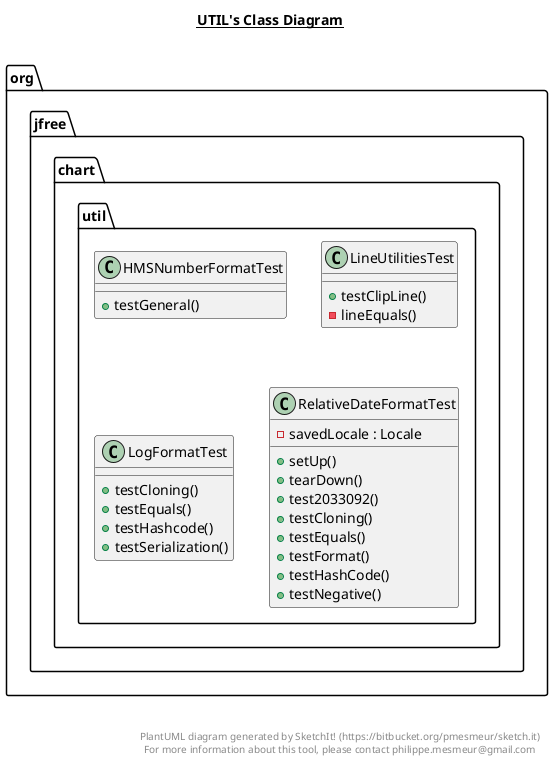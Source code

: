 @startuml

title __UTIL's Class Diagram__\n

  namespace org.jfree.chart {
    namespace util {
      class org.jfree.chart.util.HMSNumberFormatTest {
          + testGeneral()
      }
    }
  }
  

  namespace org.jfree.chart {
    namespace util {
      class org.jfree.chart.util.LineUtilitiesTest {
          + testClipLine()
          - lineEquals()
      }
    }
  }
  

  namespace org.jfree.chart {
    namespace util {
      class org.jfree.chart.util.LogFormatTest {
          + testCloning()
          + testEquals()
          + testHashcode()
          + testSerialization()
      }
    }
  }
  

  namespace org.jfree.chart {
    namespace util {
      class org.jfree.chart.util.RelativeDateFormatTest {
          - savedLocale : Locale
          + setUp()
          + tearDown()
          + test2033092()
          + testCloning()
          + testEquals()
          + testFormat()
          + testHashCode()
          + testNegative()
      }
    }
  }
  



right footer


PlantUML diagram generated by SketchIt! (https://bitbucket.org/pmesmeur/sketch.it)
For more information about this tool, please contact philippe.mesmeur@gmail.com
endfooter

@enduml
